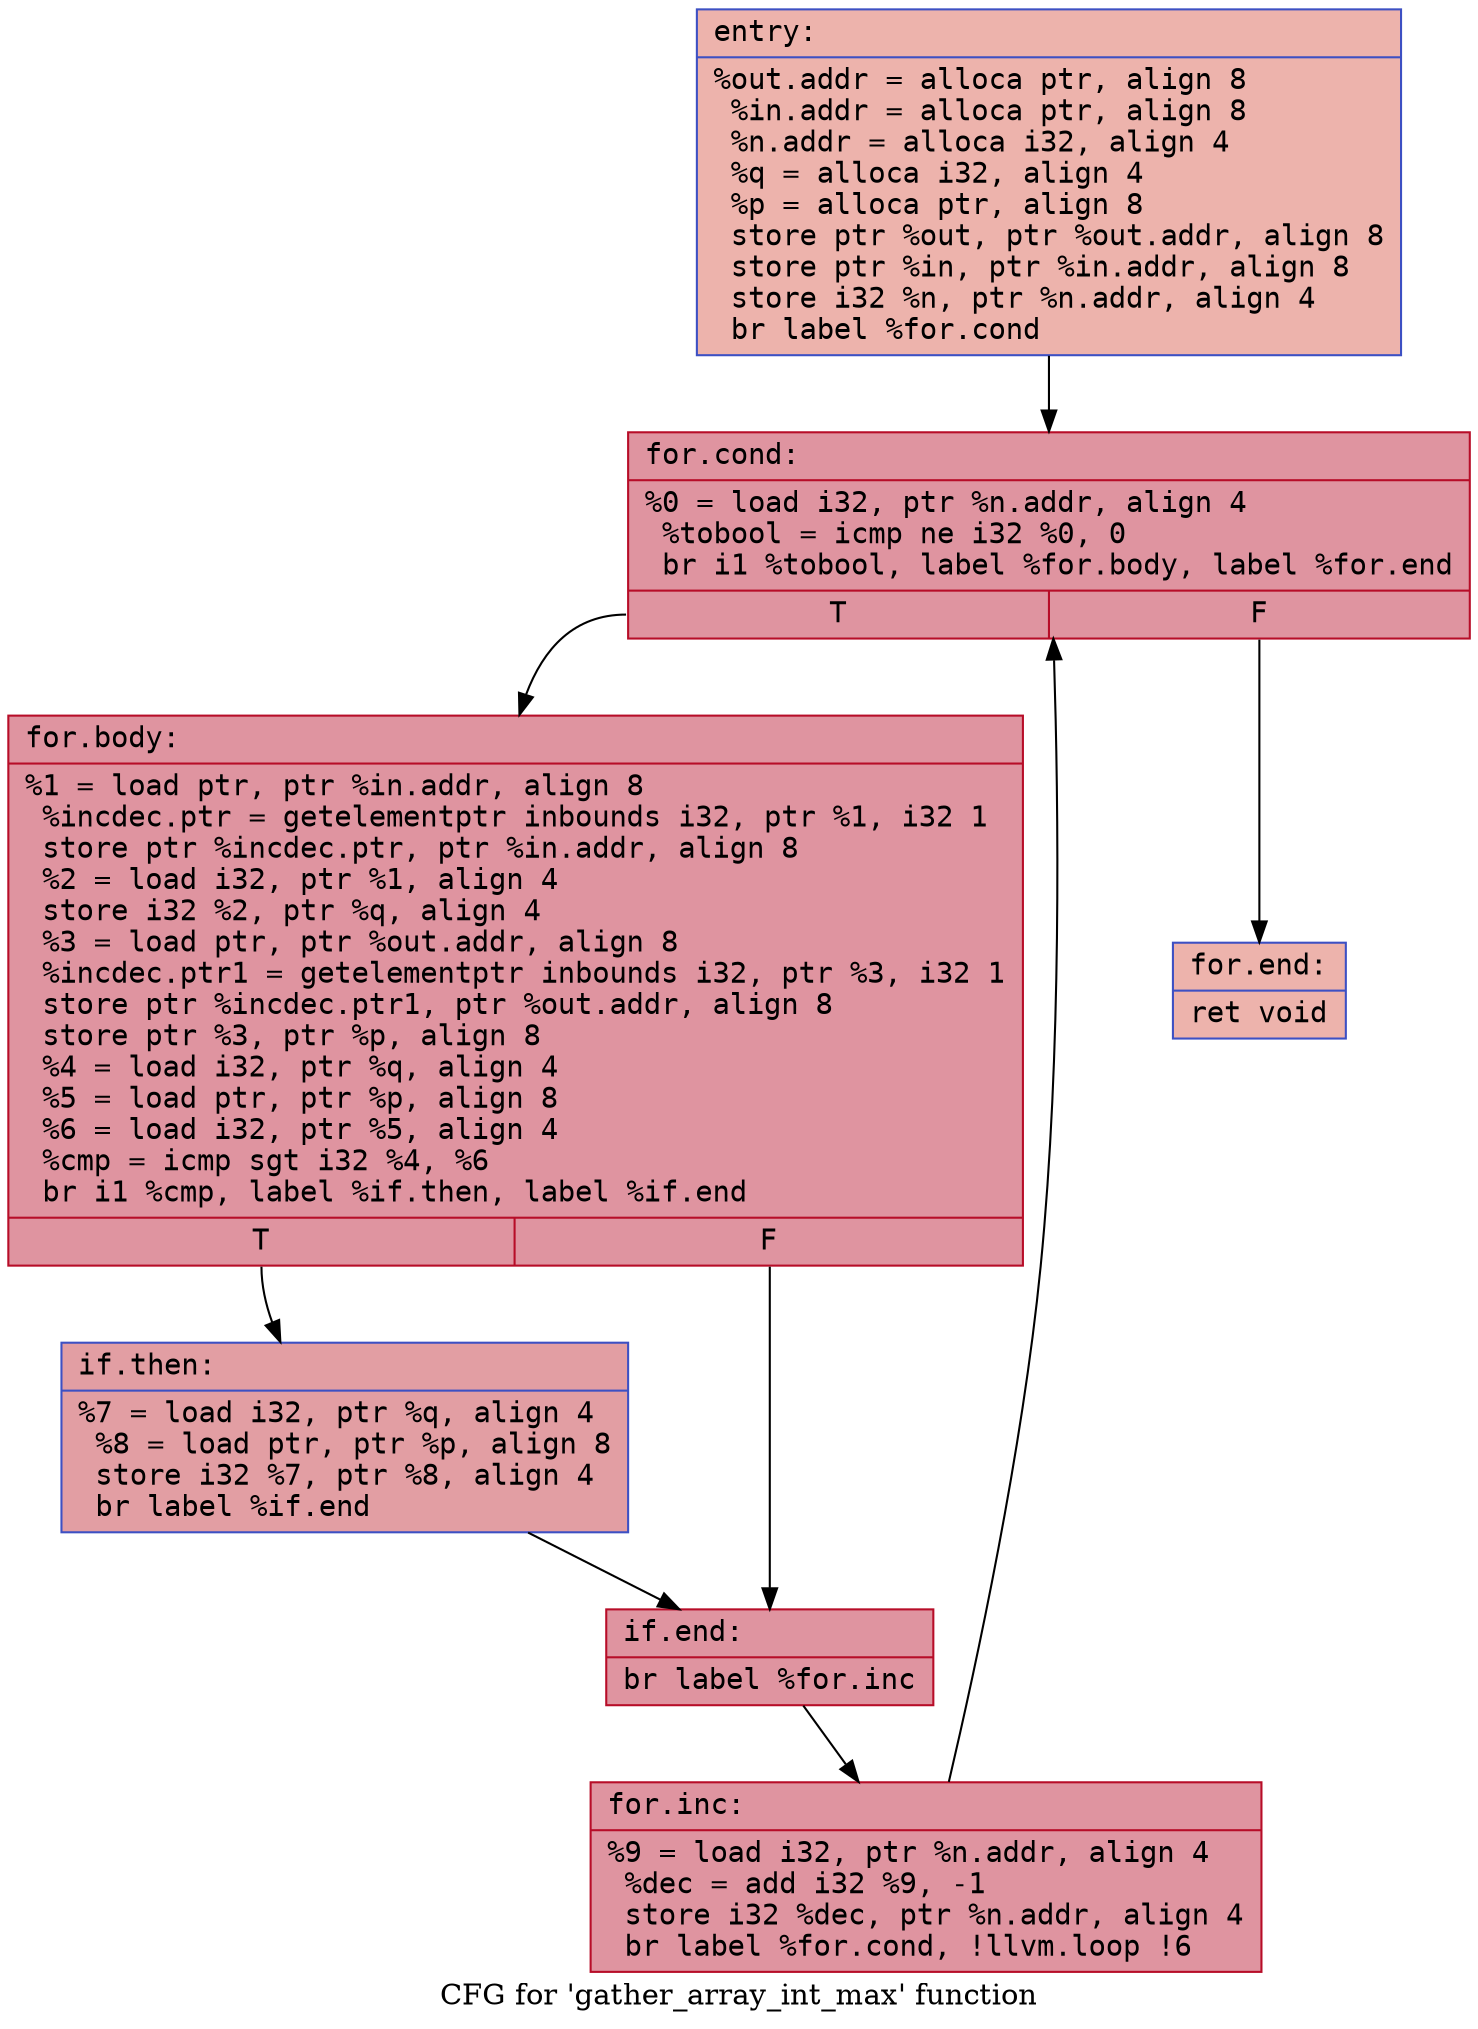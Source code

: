 digraph "CFG for 'gather_array_int_max' function" {
	label="CFG for 'gather_array_int_max' function";

	Node0x55e011c86060 [shape=record,color="#3d50c3ff", style=filled, fillcolor="#d6524470" fontname="Courier",label="{entry:\l|  %out.addr = alloca ptr, align 8\l  %in.addr = alloca ptr, align 8\l  %n.addr = alloca i32, align 4\l  %q = alloca i32, align 4\l  %p = alloca ptr, align 8\l  store ptr %out, ptr %out.addr, align 8\l  store ptr %in, ptr %in.addr, align 8\l  store i32 %n, ptr %n.addr, align 4\l  br label %for.cond\l}"];
	Node0x55e011c86060 -> Node0x55e011c864f0[tooltip="entry -> for.cond\nProbability 100.00%" ];
	Node0x55e011c864f0 [shape=record,color="#b70d28ff", style=filled, fillcolor="#b70d2870" fontname="Courier",label="{for.cond:\l|  %0 = load i32, ptr %n.addr, align 4\l  %tobool = icmp ne i32 %0, 0\l  br i1 %tobool, label %for.body, label %for.end\l|{<s0>T|<s1>F}}"];
	Node0x55e011c864f0:s0 -> Node0x55e011c866e0[tooltip="for.cond -> for.body\nProbability 96.88%" ];
	Node0x55e011c864f0:s1 -> Node0x55e011c86760[tooltip="for.cond -> for.end\nProbability 3.12%" ];
	Node0x55e011c866e0 [shape=record,color="#b70d28ff", style=filled, fillcolor="#b70d2870" fontname="Courier",label="{for.body:\l|  %1 = load ptr, ptr %in.addr, align 8\l  %incdec.ptr = getelementptr inbounds i32, ptr %1, i32 1\l  store ptr %incdec.ptr, ptr %in.addr, align 8\l  %2 = load i32, ptr %1, align 4\l  store i32 %2, ptr %q, align 4\l  %3 = load ptr, ptr %out.addr, align 8\l  %incdec.ptr1 = getelementptr inbounds i32, ptr %3, i32 1\l  store ptr %incdec.ptr1, ptr %out.addr, align 8\l  store ptr %3, ptr %p, align 8\l  %4 = load i32, ptr %q, align 4\l  %5 = load ptr, ptr %p, align 8\l  %6 = load i32, ptr %5, align 4\l  %cmp = icmp sgt i32 %4, %6\l  br i1 %cmp, label %if.then, label %if.end\l|{<s0>T|<s1>F}}"];
	Node0x55e011c866e0:s0 -> Node0x55e011c87110[tooltip="for.body -> if.then\nProbability 50.00%" ];
	Node0x55e011c866e0:s1 -> Node0x55e011c87180[tooltip="for.body -> if.end\nProbability 50.00%" ];
	Node0x55e011c87110 [shape=record,color="#3d50c3ff", style=filled, fillcolor="#be242e70" fontname="Courier",label="{if.then:\l|  %7 = load i32, ptr %q, align 4\l  %8 = load ptr, ptr %p, align 8\l  store i32 %7, ptr %8, align 4\l  br label %if.end\l}"];
	Node0x55e011c87110 -> Node0x55e011c87180[tooltip="if.then -> if.end\nProbability 100.00%" ];
	Node0x55e011c87180 [shape=record,color="#b70d28ff", style=filled, fillcolor="#b70d2870" fontname="Courier",label="{if.end:\l|  br label %for.inc\l}"];
	Node0x55e011c87180 -> Node0x55e011c874b0[tooltip="if.end -> for.inc\nProbability 100.00%" ];
	Node0x55e011c874b0 [shape=record,color="#b70d28ff", style=filled, fillcolor="#b70d2870" fontname="Courier",label="{for.inc:\l|  %9 = load i32, ptr %n.addr, align 4\l  %dec = add i32 %9, -1\l  store i32 %dec, ptr %n.addr, align 4\l  br label %for.cond, !llvm.loop !6\l}"];
	Node0x55e011c874b0 -> Node0x55e011c864f0[tooltip="for.inc -> for.cond\nProbability 100.00%" ];
	Node0x55e011c86760 [shape=record,color="#3d50c3ff", style=filled, fillcolor="#d6524470" fontname="Courier",label="{for.end:\l|  ret void\l}"];
}
